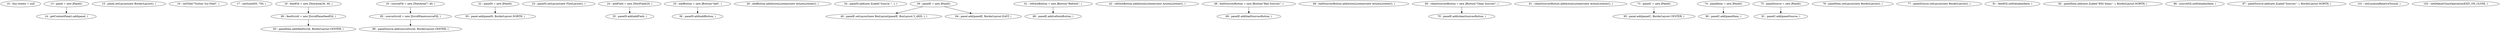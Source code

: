 digraph G {
"10 : this.tweets = null"
"13 : panel = new JPanel()"
"13 : panel = new JPanel()" -> "14 : getContentPane().add(panel, )"
"14 : getContentPane().add(panel, )"
"15 : panel.setLayout(new BorderLayout(), )"
"16 : setTitle(\"Twitter Gui Feed\", )"
"17 : setSize(650, 750, )"
"18 : feedFill = new JTextArea(30, 40, )"
"18 : feedFill = new JTextArea(30, 40, )" -> "80 : feedScroll = new JScrollPane(feedFill, )"
"19 : sourceFill = new JTextArea(7, 40, )"
"19 : sourceFill = new JTextArea(7, 40, )" -> "85 : sourceScroll = new JScrollPane(sourceFill, )"
"22 : panelN = new JPanel()"
"22 : panelN = new JPanel()" -> "93 : panel.add(panelN, BorderLayout.NORTH, )"
"23 : panelN.setLayout(new FlowLayout(), )"
"24 : addField = new JTextField(20, )"
"24 : addField = new JTextField(20, )" -> "35 : panelN.add(addField, )"
"25 : addButton = new JButton(\"Add\", )"
"25 : addButton = new JButton(\"Add\", )" -> "36 : panelN.add(addButton, )"
"26 : addButton.addActionListener(new ActionListener(), )"
"34 : panelN.add(new JLabel(\"Source: \", ), )"
"35 : panelN.add(addField, )"
"36 : panelN.add(addButton, )"
"39 : panelE = new JPanel()"
"39 : panelE = new JPanel()" -> "40 : panelE.setLayout(new BoxLayout(panelE, BoxLayout.Y_AXIS, ), )"
"39 : panelE = new JPanel()" -> "94 : panel.add(panelE, BorderLayout.EAST, )"
"40 : panelE.setLayout(new BoxLayout(panelE, BoxLayout.Y_AXIS, ), )"
"41 : refreshButton = new JButton(\"Refresh\", )"
"41 : refreshButton = new JButton(\"Refresh\", )" -> "68 : panelE.add(refreshButton, )"
"42 : refreshButton.addActionListener(new ActionListener(), )"
"48 : badSourcesButton = new JButton(\"Bad Sources\", )"
"48 : badSourcesButton = new JButton(\"Bad Sources\", )" -> "69 : panelE.add(badSourcesButton, )"
"49 : badSourcesButton.addActionListener(new ActionListener(), )"
"60 : cleanSourcesButton = new JButton(\"Clean Sources\", )"
"60 : cleanSourcesButton = new JButton(\"Clean Sources\", )" -> "70 : panelE.add(cleanSourcesButton, )"
"61 : cleanSourcesButton.addActionListener(new ActionListener(), )"
"68 : panelE.add(refreshButton, )"
"69 : panelE.add(badSourcesButton, )"
"70 : panelE.add(cleanSourcesButton, )"
"73 : panelC = new JPanel()"
"73 : panelC = new JPanel()" -> "95 : panel.add(panelC, BorderLayout.CENTER, )"
"74 : panelItem = new JPanel()"
"74 : panelItem = new JPanel()" -> "90 : panelC.add(panelItem, )"
"75 : panelSource = new JPanel()"
"75 : panelSource = new JPanel()" -> "91 : panelC.add(panelSource, )"
"76 : panelItem.setLayout(new BorderLayout(), )"
"77 : panelSource.setLayout(new BorderLayout(), )"
"80 : feedScroll = new JScrollPane(feedFill, )"
"80 : feedScroll = new JScrollPane(feedFill, )" -> "83 : panelItem.add(feedScroll, BorderLayout.CENTER, )"
"81 : feedFill.setEditable(false, )"
"82 : panelItem.add(new JLabel(\"RSS Items\", ), BorderLayout.NORTH, )"
"83 : panelItem.add(feedScroll, BorderLayout.CENTER, )"
"85 : sourceScroll = new JScrollPane(sourceFill, )"
"85 : sourceScroll = new JScrollPane(sourceFill, )" -> "88 : panelSource.add(sourceScroll, BorderLayout.CENTER, )"
"86 : sourceFill.setEditable(false, )"
"87 : panelSource.add(new JLabel(\"Sources\", ), BorderLayout.NORTH, )"
"88 : panelSource.add(sourceScroll, BorderLayout.CENTER, )"
"90 : panelC.add(panelItem, )"
"91 : panelC.add(panelSource, )"
"93 : panel.add(panelN, BorderLayout.NORTH, )"
"94 : panel.add(panelE, BorderLayout.EAST, )"
"95 : panel.add(panelC, BorderLayout.CENTER, )"
"101 : setLocationRelativeTo(null, )"
"102 : setDefaultCloseOperation(EXIT_ON_CLOSE, )"
}